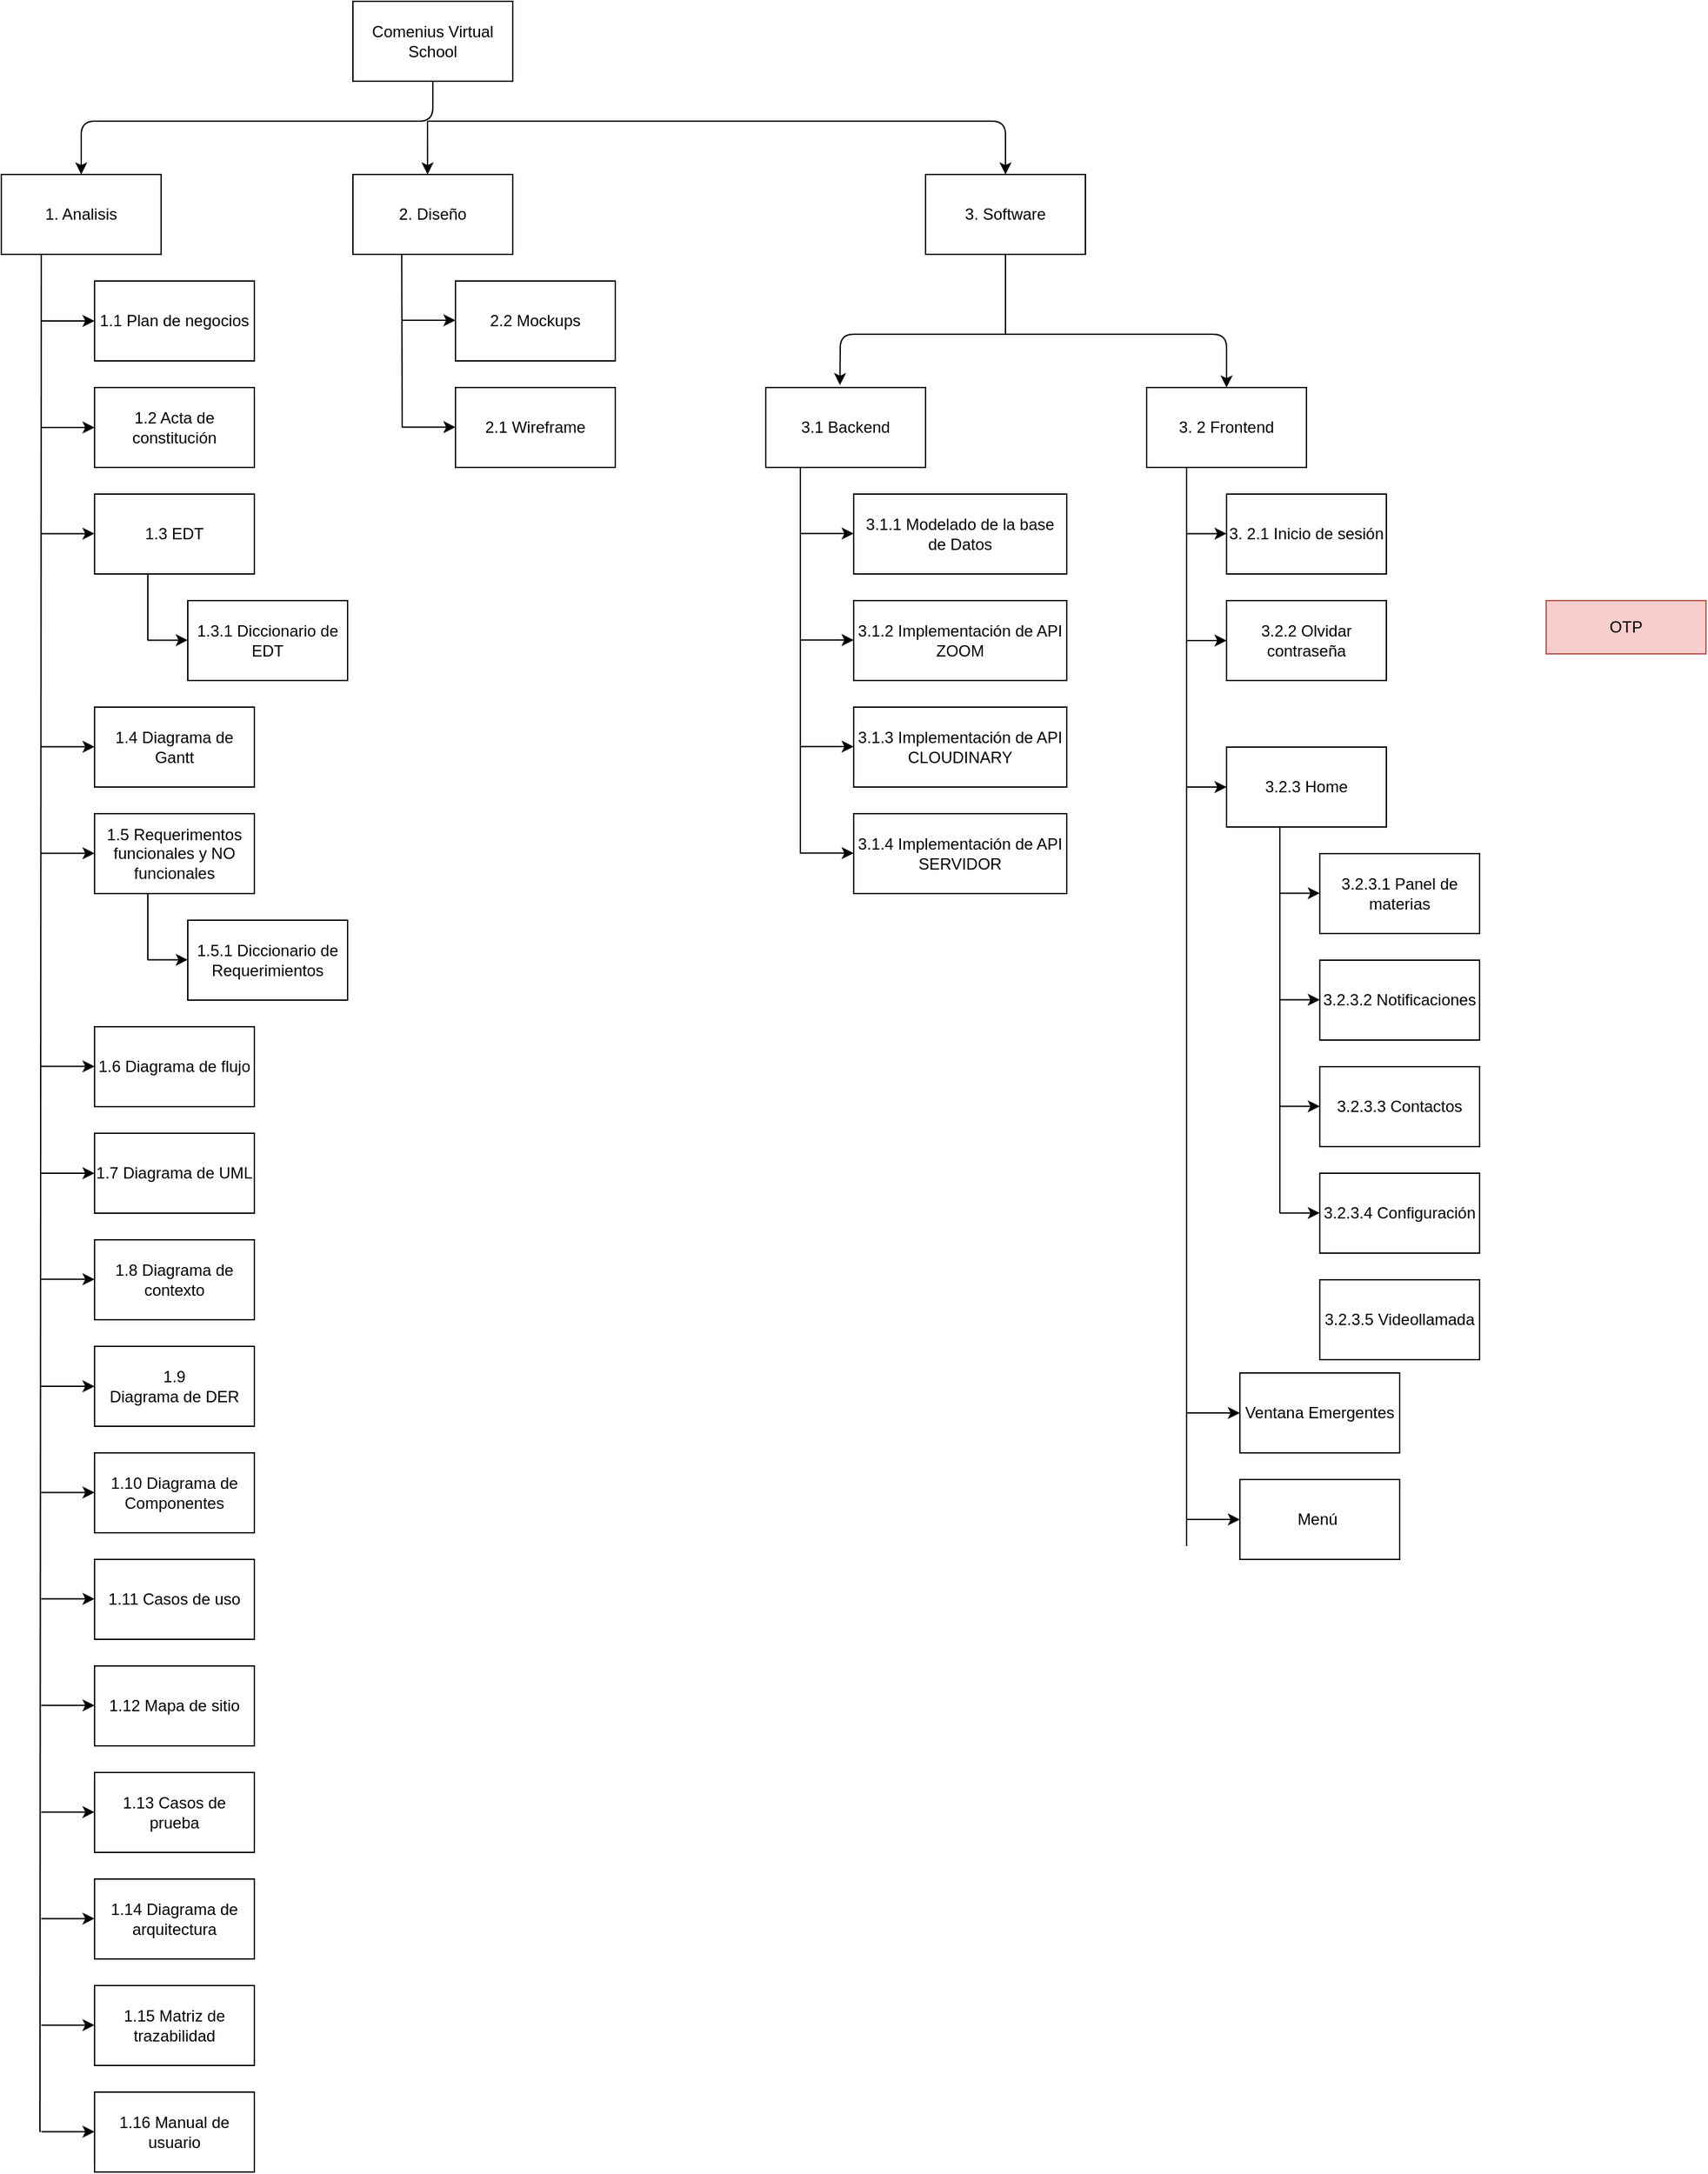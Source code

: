 <mxfile>
    <diagram id="Lp3w5o72JyUQoClc5dEg" name="EDT">
        <mxGraphModel dx="1210" dy="464" grid="1" gridSize="10" guides="1" tooltips="1" connect="1" arrows="1" fold="1" page="1" pageScale="1" pageWidth="827" pageHeight="1169" math="0" shadow="0">
            <root>
                <mxCell id="0"/>
                <mxCell id="1" parent="0"/>
                <mxCell id="17" value="" style="edgeStyle=none;html=1;startArrow=none;startFill=0;endArrow=classic;endFill=1;exitX=0.5;exitY=1;exitDx=0;exitDy=0;" parent="1" source="2" edge="1">
                    <mxGeometry relative="1" as="geometry">
                        <mxPoint x="420" y="140" as="sourcePoint"/>
                        <mxPoint x="150" y="200" as="targetPoint"/>
                        <Array as="points">
                            <mxPoint x="414" y="160"/>
                            <mxPoint x="150" y="160"/>
                        </Array>
                    </mxGeometry>
                </mxCell>
                <mxCell id="2" value="Comenius Virtual School" style="rounded=0;whiteSpace=wrap;html=1;" parent="1" vertex="1">
                    <mxGeometry x="354" y="70" width="120" height="60" as="geometry"/>
                </mxCell>
                <mxCell id="10" style="edgeStyle=none;html=1;endArrow=none;endFill=0;" parent="1" source="3" edge="1">
                    <mxGeometry relative="1" as="geometry">
                        <mxPoint x="844" y="320" as="targetPoint"/>
                    </mxGeometry>
                </mxCell>
                <mxCell id="3" value="3. Software" style="rounded=0;whiteSpace=wrap;html=1;" parent="1" vertex="1">
                    <mxGeometry x="784" y="200" width="120" height="60" as="geometry"/>
                </mxCell>
                <mxCell id="8" value="3.1 Backend" style="rounded=0;whiteSpace=wrap;html=1;" parent="1" vertex="1">
                    <mxGeometry x="664" y="360" width="120" height="60" as="geometry"/>
                </mxCell>
                <mxCell id="9" value="3. 2 Frontend" style="rounded=0;whiteSpace=wrap;html=1;" parent="1" vertex="1">
                    <mxGeometry x="950" y="360" width="120" height="60" as="geometry"/>
                </mxCell>
                <mxCell id="11" value="" style="endArrow=classic;html=1;endFill=1;startArrow=classic;startFill=1;exitX=0.464;exitY=-0.031;exitDx=0;exitDy=0;exitPerimeter=0;entryX=0.5;entryY=0;entryDx=0;entryDy=0;" parent="1" source="8" target="9" edge="1">
                    <mxGeometry width="50" height="50" relative="1" as="geometry">
                        <mxPoint x="750" y="360.0" as="sourcePoint"/>
                        <mxPoint x="1000" y="350" as="targetPoint"/>
                        <Array as="points">
                            <mxPoint x="720" y="320"/>
                            <mxPoint x="825" y="320"/>
                            <mxPoint x="1010" y="320"/>
                        </Array>
                    </mxGeometry>
                </mxCell>
                <mxCell id="20" value="" style="endArrow=classic;html=1;entryX=0.5;entryY=0;entryDx=0;entryDy=0;" parent="1" target="3" edge="1">
                    <mxGeometry width="50" height="50" relative="1" as="geometry">
                        <mxPoint x="410" y="160" as="sourcePoint"/>
                        <mxPoint x="750" y="200" as="targetPoint"/>
                        <Array as="points">
                            <mxPoint x="844" y="160"/>
                        </Array>
                    </mxGeometry>
                </mxCell>
                <mxCell id="22" value="1. Analisis" style="rounded=0;whiteSpace=wrap;html=1;" parent="1" vertex="1">
                    <mxGeometry x="90" y="200" width="120" height="60" as="geometry"/>
                </mxCell>
                <mxCell id="23" value="" style="endArrow=classic;html=1;entryX=0.467;entryY=0;entryDx=0;entryDy=0;entryPerimeter=0;" parent="1" target="24" edge="1">
                    <mxGeometry width="50" height="50" relative="1" as="geometry">
                        <mxPoint x="410" y="160" as="sourcePoint"/>
                        <mxPoint x="410" y="190" as="targetPoint"/>
                    </mxGeometry>
                </mxCell>
                <mxCell id="24" value="2. Diseño" style="rounded=0;whiteSpace=wrap;html=1;" parent="1" vertex="1">
                    <mxGeometry x="354" y="200" width="120" height="60" as="geometry"/>
                </mxCell>
                <mxCell id="25" value="1.1 Plan de negocios" style="rounded=0;whiteSpace=wrap;html=1;" parent="1" vertex="1">
                    <mxGeometry x="160" y="280" width="120" height="60" as="geometry"/>
                </mxCell>
                <mxCell id="27" value="1.2 Acta de constitución" style="rounded=0;whiteSpace=wrap;html=1;" parent="1" vertex="1">
                    <mxGeometry x="160" y="360" width="120" height="60" as="geometry"/>
                </mxCell>
                <mxCell id="28" value="1.3 EDT" style="rounded=0;whiteSpace=wrap;html=1;" parent="1" vertex="1">
                    <mxGeometry x="160" y="440" width="120" height="60" as="geometry"/>
                </mxCell>
                <mxCell id="29" value="1.3.1 Diccionario de EDT" style="rounded=0;whiteSpace=wrap;html=1;" parent="1" vertex="1">
                    <mxGeometry x="230" y="520" width="120" height="60" as="geometry"/>
                </mxCell>
                <mxCell id="30" value="1.4 Diagrama de Gantt" style="rounded=0;whiteSpace=wrap;html=1;" parent="1" vertex="1">
                    <mxGeometry x="160" y="600" width="120" height="60" as="geometry"/>
                </mxCell>
                <mxCell id="31" value="1.5 Requerimentos funcionales y NO funcionales" style="rounded=0;whiteSpace=wrap;html=1;" parent="1" vertex="1">
                    <mxGeometry x="160" y="680" width="120" height="60" as="geometry"/>
                </mxCell>
                <mxCell id="32" value="" style="endArrow=classic;html=1;entryX=0;entryY=0.5;entryDx=0;entryDy=0;" parent="1" target="25" edge="1">
                    <mxGeometry width="50" height="50" relative="1" as="geometry">
                        <mxPoint x="120" y="310" as="sourcePoint"/>
                        <mxPoint x="170" y="260" as="targetPoint"/>
                    </mxGeometry>
                </mxCell>
                <mxCell id="34" value="1.5.1 Diccionario de Requerimientos" style="rounded=0;whiteSpace=wrap;html=1;" parent="1" vertex="1">
                    <mxGeometry x="230" y="760" width="120" height="60" as="geometry"/>
                </mxCell>
                <mxCell id="35" value="" style="endArrow=none;html=1;" parent="1" edge="1">
                    <mxGeometry width="50" height="50" relative="1" as="geometry">
                        <mxPoint x="119" y="1670" as="sourcePoint"/>
                        <mxPoint x="120" y="260" as="targetPoint"/>
                    </mxGeometry>
                </mxCell>
                <mxCell id="36" value="2.1 Wireframe" style="rounded=0;whiteSpace=wrap;html=1;" parent="1" vertex="1">
                    <mxGeometry x="431" y="360" width="120" height="60" as="geometry"/>
                </mxCell>
                <mxCell id="37" value="" style="endArrow=classic;html=1;entryX=0;entryY=0.5;entryDx=0;entryDy=0;" parent="1" edge="1">
                    <mxGeometry width="50" height="50" relative="1" as="geometry">
                        <mxPoint x="120" y="390" as="sourcePoint"/>
                        <mxPoint x="160" y="390" as="targetPoint"/>
                    </mxGeometry>
                </mxCell>
                <mxCell id="38" value="" style="endArrow=classic;html=1;entryX=0;entryY=0.5;entryDx=0;entryDy=0;" parent="1" edge="1">
                    <mxGeometry width="50" height="50" relative="1" as="geometry">
                        <mxPoint x="120" y="469.74" as="sourcePoint"/>
                        <mxPoint x="160" y="469.74" as="targetPoint"/>
                    </mxGeometry>
                </mxCell>
                <mxCell id="39" value="" style="endArrow=none;html=1;" parent="1" edge="1">
                    <mxGeometry width="50" height="50" relative="1" as="geometry">
                        <mxPoint x="200" y="550" as="sourcePoint"/>
                        <mxPoint x="200" y="500" as="targetPoint"/>
                    </mxGeometry>
                </mxCell>
                <mxCell id="40" value="1.6 Diagrama de flujo" style="rounded=0;whiteSpace=wrap;html=1;" parent="1" vertex="1">
                    <mxGeometry x="160" y="840" width="120" height="60" as="geometry"/>
                </mxCell>
                <mxCell id="41" value="" style="endArrow=classic;html=1;" parent="1" edge="1">
                    <mxGeometry width="50" height="50" relative="1" as="geometry">
                        <mxPoint x="200" y="549.71" as="sourcePoint"/>
                        <mxPoint x="230" y="549.71" as="targetPoint"/>
                    </mxGeometry>
                </mxCell>
                <mxCell id="42" value="1.7 Diagrama de UML" style="rounded=0;whiteSpace=wrap;html=1;" parent="1" vertex="1">
                    <mxGeometry x="160" y="920" width="120" height="60" as="geometry"/>
                </mxCell>
                <mxCell id="43" value="1.8 Diagrama de contexto" style="rounded=0;whiteSpace=wrap;html=1;" parent="1" vertex="1">
                    <mxGeometry x="160" y="1000" width="120" height="60" as="geometry"/>
                </mxCell>
                <mxCell id="44" value="" style="endArrow=classic;html=1;entryX=0;entryY=0.5;entryDx=0;entryDy=0;" parent="1" edge="1">
                    <mxGeometry width="50" height="50" relative="1" as="geometry">
                        <mxPoint x="120" y="629.79" as="sourcePoint"/>
                        <mxPoint x="160" y="629.79" as="targetPoint"/>
                    </mxGeometry>
                </mxCell>
                <mxCell id="45" value="" style="endArrow=classic;html=1;entryX=0;entryY=0.5;entryDx=0;entryDy=0;" parent="1" edge="1">
                    <mxGeometry width="50" height="50" relative="1" as="geometry">
                        <mxPoint x="120" y="709.79" as="sourcePoint"/>
                        <mxPoint x="160" y="709.79" as="targetPoint"/>
                    </mxGeometry>
                </mxCell>
                <mxCell id="47" value="1.10 Diagrama de Componentes" style="rounded=0;whiteSpace=wrap;html=1;" parent="1" vertex="1">
                    <mxGeometry x="160" y="1160" width="120" height="60" as="geometry"/>
                </mxCell>
                <mxCell id="48" value="" style="endArrow=none;html=1;" parent="1" edge="1">
                    <mxGeometry width="50" height="50" relative="1" as="geometry">
                        <mxPoint x="200" y="790" as="sourcePoint"/>
                        <mxPoint x="200" y="740" as="targetPoint"/>
                    </mxGeometry>
                </mxCell>
                <mxCell id="49" value="" style="endArrow=classic;html=1;" parent="1" edge="1">
                    <mxGeometry width="50" height="50" relative="1" as="geometry">
                        <mxPoint x="200" y="789.71" as="sourcePoint"/>
                        <mxPoint x="230" y="789.71" as="targetPoint"/>
                    </mxGeometry>
                </mxCell>
                <mxCell id="50" value="1.11 Casos de uso" style="rounded=0;whiteSpace=wrap;html=1;" parent="1" vertex="1">
                    <mxGeometry x="160" y="1240" width="120" height="60" as="geometry"/>
                </mxCell>
                <mxCell id="52" value="2.2 Mockups" style="rounded=0;whiteSpace=wrap;html=1;" parent="1" vertex="1">
                    <mxGeometry x="431" y="280" width="120" height="60" as="geometry"/>
                </mxCell>
                <mxCell id="53" value="1.12 Mapa de sitio" style="rounded=0;whiteSpace=wrap;html=1;" parent="1" vertex="1">
                    <mxGeometry x="160" y="1320" width="120" height="60" as="geometry"/>
                </mxCell>
                <mxCell id="55" value="1.13 Casos de prueba" style="rounded=0;whiteSpace=wrap;html=1;" parent="1" vertex="1">
                    <mxGeometry x="160" y="1400" width="120" height="60" as="geometry"/>
                </mxCell>
                <mxCell id="56" value="" style="endArrow=classic;html=1;entryX=0;entryY=0.5;entryDx=0;entryDy=0;" parent="1" edge="1">
                    <mxGeometry width="50" height="50" relative="1" as="geometry">
                        <mxPoint x="120" y="869.8" as="sourcePoint"/>
                        <mxPoint x="160" y="869.8" as="targetPoint"/>
                    </mxGeometry>
                </mxCell>
                <mxCell id="57" value="1.14 Diagrama de arquitectura" style="rounded=0;whiteSpace=wrap;html=1;" parent="1" vertex="1">
                    <mxGeometry x="160" y="1480" width="120" height="60" as="geometry"/>
                </mxCell>
                <mxCell id="59" value="1.15 Matriz de trazabilidad" style="rounded=0;whiteSpace=wrap;html=1;" parent="1" vertex="1">
                    <mxGeometry x="160" y="1560" width="120" height="60" as="geometry"/>
                </mxCell>
                <mxCell id="60" value="" style="endArrow=classic;html=1;entryX=0;entryY=0.5;entryDx=0;entryDy=0;" parent="1" edge="1">
                    <mxGeometry width="50" height="50" relative="1" as="geometry">
                        <mxPoint x="120.0" y="950" as="sourcePoint"/>
                        <mxPoint x="160" y="950" as="targetPoint"/>
                    </mxGeometry>
                </mxCell>
                <mxCell id="61" value="" style="endArrow=classic;html=1;entryX=0;entryY=0.5;entryDx=0;entryDy=0;" parent="1" edge="1">
                    <mxGeometry width="50" height="50" relative="1" as="geometry">
                        <mxPoint x="120.0" y="1029.63" as="sourcePoint"/>
                        <mxPoint x="160" y="1029.63" as="targetPoint"/>
                    </mxGeometry>
                </mxCell>
                <mxCell id="62" value="" style="endArrow=classic;html=1;entryX=0;entryY=0.5;entryDx=0;entryDy=0;" parent="1" edge="1">
                    <mxGeometry width="50" height="50" relative="1" as="geometry">
                        <mxPoint x="120.0" y="1110" as="sourcePoint"/>
                        <mxPoint x="160" y="1110" as="targetPoint"/>
                    </mxGeometry>
                </mxCell>
                <mxCell id="63" value="" style="endArrow=classic;html=1;entryX=0;entryY=0.5;entryDx=0;entryDy=0;" parent="1" edge="1">
                    <mxGeometry width="50" height="50" relative="1" as="geometry">
                        <mxPoint x="120.0" y="1189.75" as="sourcePoint"/>
                        <mxPoint x="160" y="1189.75" as="targetPoint"/>
                    </mxGeometry>
                </mxCell>
                <mxCell id="64" value="" style="endArrow=classic;html=1;entryX=0;entryY=0.5;entryDx=0;entryDy=0;" parent="1" edge="1">
                    <mxGeometry width="50" height="50" relative="1" as="geometry">
                        <mxPoint x="120.0" y="1269.66" as="sourcePoint"/>
                        <mxPoint x="160.0" y="1269.66" as="targetPoint"/>
                    </mxGeometry>
                </mxCell>
                <mxCell id="65" value="" style="endArrow=classic;html=1;entryX=0;entryY=0.5;entryDx=0;entryDy=0;" parent="1" edge="1">
                    <mxGeometry width="50" height="50" relative="1" as="geometry">
                        <mxPoint x="120.0" y="1349.66" as="sourcePoint"/>
                        <mxPoint x="160.0" y="1349.66" as="targetPoint"/>
                    </mxGeometry>
                </mxCell>
                <mxCell id="fGtYzaSFBDqaNsqAbOAZ-65" value="1.9 &lt;br&gt;Diagrama de DER" style="rounded=0;whiteSpace=wrap;html=1;" parent="1" vertex="1">
                    <mxGeometry x="160" y="1080" width="120" height="60" as="geometry"/>
                </mxCell>
                <mxCell id="fGtYzaSFBDqaNsqAbOAZ-66" value="1.16 Manual de usuario" style="rounded=0;whiteSpace=wrap;html=1;" parent="1" vertex="1">
                    <mxGeometry x="160" y="1640" width="120" height="60" as="geometry"/>
                </mxCell>
                <mxCell id="68" value="" style="endArrow=classic;html=1;entryX=0;entryY=0.5;entryDx=0;entryDy=0;" parent="1" edge="1">
                    <mxGeometry width="50" height="50" relative="1" as="geometry">
                        <mxPoint x="120.0" y="1429.71" as="sourcePoint"/>
                        <mxPoint x="160.0" y="1429.71" as="targetPoint"/>
                    </mxGeometry>
                </mxCell>
                <mxCell id="69" value="" style="endArrow=classic;html=1;entryX=0;entryY=0.5;entryDx=0;entryDy=0;" parent="1" edge="1">
                    <mxGeometry width="50" height="50" relative="1" as="geometry">
                        <mxPoint x="120.0" y="1509.71" as="sourcePoint"/>
                        <mxPoint x="160.0" y="1509.71" as="targetPoint"/>
                    </mxGeometry>
                </mxCell>
                <mxCell id="70" value="" style="endArrow=classic;html=1;entryX=0;entryY=0.5;entryDx=0;entryDy=0;" parent="1" edge="1">
                    <mxGeometry width="50" height="50" relative="1" as="geometry">
                        <mxPoint x="120.0" y="1589.71" as="sourcePoint"/>
                        <mxPoint x="160.0" y="1589.71" as="targetPoint"/>
                    </mxGeometry>
                </mxCell>
                <mxCell id="71" value="" style="endArrow=classic;html=1;entryX=0;entryY=0.5;entryDx=0;entryDy=0;" parent="1" edge="1">
                    <mxGeometry width="50" height="50" relative="1" as="geometry">
                        <mxPoint x="120.0" y="1669.76" as="sourcePoint"/>
                        <mxPoint x="160.0" y="1669.76" as="targetPoint"/>
                    </mxGeometry>
                </mxCell>
                <mxCell id="75" value="" style="endArrow=classic;html=1;entryX=0;entryY=0.5;entryDx=0;entryDy=0;" parent="1" edge="1">
                    <mxGeometry width="50" height="50" relative="1" as="geometry">
                        <mxPoint x="391" y="309.5" as="sourcePoint"/>
                        <mxPoint x="431" y="309.5" as="targetPoint"/>
                    </mxGeometry>
                </mxCell>
                <mxCell id="76" value="" style="endArrow=classic;html=1;entryX=0;entryY=0.5;entryDx=0;entryDy=0;" parent="1" edge="1">
                    <mxGeometry width="50" height="50" relative="1" as="geometry">
                        <mxPoint x="391" y="389.76" as="sourcePoint"/>
                        <mxPoint x="431" y="389.76" as="targetPoint"/>
                    </mxGeometry>
                </mxCell>
                <mxCell id="78" value="" style="endArrow=none;html=1;entryX=0.297;entryY=1;entryDx=0;entryDy=0;entryPerimeter=0;" parent="1" edge="1">
                    <mxGeometry width="50" height="50" relative="1" as="geometry">
                        <mxPoint x="391" y="390" as="sourcePoint"/>
                        <mxPoint x="390.64" y="260.0" as="targetPoint"/>
                    </mxGeometry>
                </mxCell>
                <mxCell id="fGtYzaSFBDqaNsqAbOAZ-78" value="3.1.1 Modelado de la base de Datos" style="rounded=0;whiteSpace=wrap;html=1;" parent="1" vertex="1">
                    <mxGeometry x="730" y="440" width="160" height="60" as="geometry"/>
                </mxCell>
                <mxCell id="jI5kdBMj14xnFrsowmvD-86" style="edgeStyle=none;html=1;entryX=0;entryY=0.5;entryDx=0;entryDy=0;" parent="1" target="fGtYzaSFBDqaNsqAbOAZ-85" edge="1">
                    <mxGeometry relative="1" as="geometry">
                        <mxPoint x="950" y="650" as="targetPoint"/>
                        <mxPoint x="980" y="660" as="sourcePoint"/>
                    </mxGeometry>
                </mxCell>
                <mxCell id="fGtYzaSFBDqaNsqAbOAZ-79" value="3.1.2 Implementación de API ZOOM" style="rounded=0;whiteSpace=wrap;html=1;" parent="1" vertex="1">
                    <mxGeometry x="730" y="520" width="160" height="60" as="geometry"/>
                </mxCell>
                <mxCell id="fGtYzaSFBDqaNsqAbOAZ-80" value="3.1.3 Implementación de API CLOUDINARY" style="rounded=0;whiteSpace=wrap;html=1;" parent="1" vertex="1">
                    <mxGeometry x="730" y="600" width="160" height="60" as="geometry"/>
                </mxCell>
                <mxCell id="fGtYzaSFBDqaNsqAbOAZ-82" value="3.1.4 Implementación de API SERVIDOR" style="rounded=0;whiteSpace=wrap;html=1;" parent="1" vertex="1">
                    <mxGeometry x="730" y="680" width="160" height="60" as="geometry"/>
                </mxCell>
                <mxCell id="80" value="" style="endArrow=none;html=1;" parent="1" edge="1">
                    <mxGeometry width="50" height="50" relative="1" as="geometry">
                        <mxPoint x="690" y="710" as="sourcePoint"/>
                        <mxPoint x="690" y="420" as="targetPoint"/>
                    </mxGeometry>
                </mxCell>
                <mxCell id="81" value="" style="endArrow=classic;html=1;entryX=0;entryY=0.5;entryDx=0;entryDy=0;" parent="1" edge="1">
                    <mxGeometry width="50" height="50" relative="1" as="geometry">
                        <mxPoint x="690" y="469.64" as="sourcePoint"/>
                        <mxPoint x="730" y="469.64" as="targetPoint"/>
                    </mxGeometry>
                </mxCell>
                <mxCell id="82" value="" style="endArrow=classic;html=1;entryX=0;entryY=0.5;entryDx=0;entryDy=0;" parent="1" edge="1">
                    <mxGeometry width="50" height="50" relative="1" as="geometry">
                        <mxPoint x="690.0" y="549.64" as="sourcePoint"/>
                        <mxPoint x="730.0" y="549.64" as="targetPoint"/>
                    </mxGeometry>
                </mxCell>
                <mxCell id="83" value="" style="endArrow=classic;html=1;entryX=0;entryY=0.5;entryDx=0;entryDy=0;" parent="1" edge="1">
                    <mxGeometry width="50" height="50" relative="1" as="geometry">
                        <mxPoint x="690.0" y="629.64" as="sourcePoint"/>
                        <mxPoint x="730.0" y="629.64" as="targetPoint"/>
                    </mxGeometry>
                </mxCell>
                <mxCell id="84" value="" style="endArrow=classic;html=1;entryX=0;entryY=0.5;entryDx=0;entryDy=0;" parent="1" edge="1">
                    <mxGeometry width="50" height="50" relative="1" as="geometry">
                        <mxPoint x="690.0" y="709.64" as="sourcePoint"/>
                        <mxPoint x="730.0" y="709.64" as="targetPoint"/>
                    </mxGeometry>
                </mxCell>
                <mxCell id="fGtYzaSFBDqaNsqAbOAZ-84" value="3. 2.1 Inicio de sesión" style="rounded=0;whiteSpace=wrap;html=1;" parent="1" vertex="1">
                    <mxGeometry x="1010" y="440" width="120" height="60" as="geometry"/>
                </mxCell>
                <mxCell id="85" value="" style="endArrow=none;html=1;" parent="1" edge="1">
                    <mxGeometry width="50" height="50" relative="1" as="geometry">
                        <mxPoint x="980" y="1230" as="sourcePoint"/>
                        <mxPoint x="980" y="420" as="targetPoint"/>
                        <Array as="points">
                            <mxPoint x="980" y="1130"/>
                        </Array>
                    </mxGeometry>
                </mxCell>
                <mxCell id="fGtYzaSFBDqaNsqAbOAZ-85" value="3.2.3 Home" style="rounded=0;whiteSpace=wrap;html=1;" parent="1" vertex="1">
                    <mxGeometry x="1010" y="630" width="120" height="60" as="geometry"/>
                </mxCell>
                <mxCell id="fGtYzaSFBDqaNsqAbOAZ-86" value="3.2.3.1 Panel de materias" style="rounded=0;whiteSpace=wrap;html=1;" parent="1" vertex="1">
                    <mxGeometry x="1080" y="710" width="120" height="60" as="geometry"/>
                </mxCell>
                <mxCell id="86" value="3.2.3.2 Notificaciones" style="rounded=0;whiteSpace=wrap;html=1;" parent="1" vertex="1">
                    <mxGeometry x="1080" y="790" width="120" height="60" as="geometry"/>
                </mxCell>
                <mxCell id="87" value="3.2.3.3 Contactos" style="rounded=0;whiteSpace=wrap;html=1;" parent="1" vertex="1">
                    <mxGeometry x="1080" y="870" width="120" height="60" as="geometry"/>
                </mxCell>
                <mxCell id="88" style="edgeStyle=none;html=1;entryX=0;entryY=0.5;entryDx=0;entryDy=0;" parent="1" edge="1">
                    <mxGeometry relative="1" as="geometry">
                        <mxPoint x="1010.0" y="469.71" as="targetPoint"/>
                        <mxPoint x="980.0" y="469.71" as="sourcePoint"/>
                    </mxGeometry>
                </mxCell>
                <mxCell id="89" value="" style="endArrow=none;html=1;" parent="1" edge="1">
                    <mxGeometry width="50" height="50" relative="1" as="geometry">
                        <mxPoint x="1050" y="980" as="sourcePoint"/>
                        <mxPoint x="1050" y="690" as="targetPoint"/>
                    </mxGeometry>
                </mxCell>
                <mxCell id="90" value="" style="endArrow=classic;html=1;" parent="1" edge="1">
                    <mxGeometry width="50" height="50" relative="1" as="geometry">
                        <mxPoint x="1050" y="739.71" as="sourcePoint"/>
                        <mxPoint x="1080" y="739.71" as="targetPoint"/>
                    </mxGeometry>
                </mxCell>
                <mxCell id="91" value="" style="endArrow=classic;html=1;" parent="1" edge="1">
                    <mxGeometry width="50" height="50" relative="1" as="geometry">
                        <mxPoint x="1050" y="819.76" as="sourcePoint"/>
                        <mxPoint x="1080" y="819.76" as="targetPoint"/>
                    </mxGeometry>
                </mxCell>
                <mxCell id="92" value="" style="endArrow=classic;html=1;" parent="1" edge="1">
                    <mxGeometry width="50" height="50" relative="1" as="geometry">
                        <mxPoint x="1050" y="899.76" as="sourcePoint"/>
                        <mxPoint x="1080" y="899.76" as="targetPoint"/>
                    </mxGeometry>
                </mxCell>
                <mxCell id="fGtYzaSFBDqaNsqAbOAZ-93" value="3.2.3.4 Configuración" style="rounded=0;whiteSpace=wrap;html=1;" parent="1" vertex="1">
                    <mxGeometry x="1080" y="950" width="120" height="60" as="geometry"/>
                </mxCell>
                <mxCell id="fGtYzaSFBDqaNsqAbOAZ-95" value="3.2.2 Olvidar contraseña" style="rounded=0;whiteSpace=wrap;html=1;" parent="1" vertex="1">
                    <mxGeometry x="1010" y="520" width="120" height="60" as="geometry"/>
                </mxCell>
                <mxCell id="94" value="" style="endArrow=classic;html=1;" parent="1" edge="1">
                    <mxGeometry width="50" height="50" relative="1" as="geometry">
                        <mxPoint x="1050" y="979.83" as="sourcePoint"/>
                        <mxPoint x="1080" y="979.83" as="targetPoint"/>
                    </mxGeometry>
                </mxCell>
                <mxCell id="95" value="OTP" style="rounded=0;whiteSpace=wrap;html=1;fillColor=#f8cecc;strokeColor=#b85450;" parent="1" vertex="1">
                    <mxGeometry x="1250" y="520" width="120" height="40" as="geometry"/>
                </mxCell>
                <mxCell id="jI5kdBMj14xnFrsowmvD-95" style="edgeStyle=none;html=1;entryX=0;entryY=0.5;entryDx=0;entryDy=0;" parent="1" target="fGtYzaSFBDqaNsqAbOAZ-95" edge="1">
                    <mxGeometry relative="1" as="geometry">
                        <mxPoint x="1020.0" y="479.71" as="targetPoint"/>
                        <mxPoint x="980" y="550" as="sourcePoint"/>
                    </mxGeometry>
                </mxCell>
                <mxCell id="fGtYzaSFBDqaNsqAbOAZ-96" value="3.2.3.5 Videollamada" style="rounded=0;whiteSpace=wrap;html=1;" parent="1" vertex="1">
                    <mxGeometry x="1080" y="1030" width="120" height="60" as="geometry"/>
                </mxCell>
                <mxCell id="96" value="Ventana Emergentes" style="rounded=0;whiteSpace=wrap;html=1;" parent="1" vertex="1">
                    <mxGeometry x="1020" y="1100" width="120" height="60" as="geometry"/>
                </mxCell>
                <mxCell id="97" value="Menú&amp;nbsp;" style="rounded=0;whiteSpace=wrap;html=1;" parent="1" vertex="1">
                    <mxGeometry x="1020" y="1180" width="120" height="60" as="geometry"/>
                </mxCell>
                <mxCell id="98" style="edgeStyle=none;html=1;entryX=0;entryY=0.5;entryDx=0;entryDy=0;" edge="1" parent="1" target="96">
                    <mxGeometry relative="1" as="geometry">
                        <mxPoint x="1040" y="780" as="targetPoint"/>
                        <mxPoint x="980" y="1130" as="sourcePoint"/>
                    </mxGeometry>
                </mxCell>
                <mxCell id="99" style="edgeStyle=none;html=1;entryX=0;entryY=0.5;entryDx=0;entryDy=0;" edge="1" parent="1" target="97">
                    <mxGeometry relative="1" as="geometry">
                        <mxPoint x="1040" y="1070" as="targetPoint"/>
                        <mxPoint x="980" y="1210" as="sourcePoint"/>
                    </mxGeometry>
                </mxCell>
            </root>
        </mxGraphModel>
    </diagram>
    <diagram id="elTaS-bT8ZN1p7wkhr34" name="EDT 2">
        <mxGraphModel dx="799" dy="464" grid="1" gridSize="10" guides="1" tooltips="1" connect="1" arrows="1" fold="1" page="1" pageScale="1" pageWidth="827" pageHeight="1169" math="0" shadow="0">
            <root>
                <mxCell id="0"/>
                <mxCell id="1" parent="0"/>
                <mxCell id="4y-0hLYaMiK-uZygSFNw-1" value="" style="edgeStyle=none;html=1;startArrow=none;startFill=0;endArrow=classic;endFill=1;exitX=0.5;exitY=1;exitDx=0;exitDy=0;" parent="1" source="4y-0hLYaMiK-uZygSFNw-2" edge="1">
                    <mxGeometry relative="1" as="geometry">
                        <mxPoint x="420" y="140" as="sourcePoint"/>
                        <mxPoint x="150" y="200" as="targetPoint"/>
                        <Array as="points">
                            <mxPoint x="414" y="160"/>
                            <mxPoint x="150" y="160"/>
                        </Array>
                    </mxGeometry>
                </mxCell>
                <mxCell id="4y-0hLYaMiK-uZygSFNw-2" value="Comenius Virtual School" style="rounded=0;whiteSpace=wrap;html=1;" parent="1" vertex="1">
                    <mxGeometry x="354" y="70" width="120" height="60" as="geometry"/>
                </mxCell>
                <mxCell id="4y-0hLYaMiK-uZygSFNw-3" value="3. Software" style="rounded=0;whiteSpace=wrap;html=1;" parent="1" vertex="1">
                    <mxGeometry x="664" y="200" width="120" height="60" as="geometry"/>
                </mxCell>
                <mxCell id="4y-0hLYaMiK-uZygSFNw-4" value="" style="endArrow=classic;html=1;entryX=0.5;entryY=0;entryDx=0;entryDy=0;" parent="1" target="4y-0hLYaMiK-uZygSFNw-3" edge="1">
                    <mxGeometry width="50" height="50" relative="1" as="geometry">
                        <mxPoint x="410" y="160" as="sourcePoint"/>
                        <mxPoint x="630" y="200" as="targetPoint"/>
                        <Array as="points">
                            <mxPoint x="724" y="160"/>
                        </Array>
                    </mxGeometry>
                </mxCell>
                <mxCell id="4y-0hLYaMiK-uZygSFNw-5" value="1. Analisis" style="rounded=0;whiteSpace=wrap;html=1;" parent="1" vertex="1">
                    <mxGeometry x="90" y="200" width="120" height="60" as="geometry"/>
                </mxCell>
                <mxCell id="4y-0hLYaMiK-uZygSFNw-6" value="" style="endArrow=classic;html=1;" parent="1" target="4y-0hLYaMiK-uZygSFNw-7" edge="1">
                    <mxGeometry width="50" height="50" relative="1" as="geometry">
                        <mxPoint x="410" y="160" as="sourcePoint"/>
                        <mxPoint x="390" y="190" as="targetPoint"/>
                    </mxGeometry>
                </mxCell>
                <mxCell id="4y-0hLYaMiK-uZygSFNw-7" value="2. Diseño" style="rounded=0;whiteSpace=wrap;html=1;" parent="1" vertex="1">
                    <mxGeometry x="354" y="200" width="120" height="60" as="geometry"/>
                </mxCell>
            </root>
        </mxGraphModel>
    </diagram>
</mxfile>